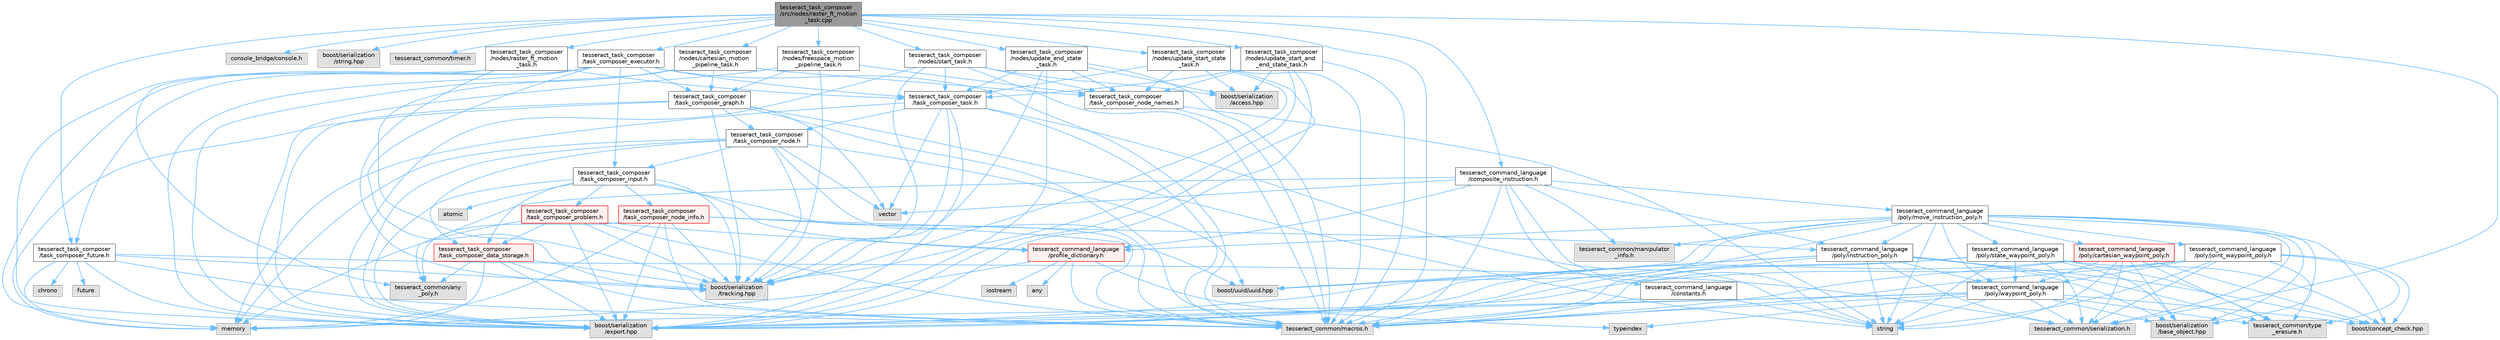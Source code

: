 digraph "tesseract_task_composer/src/nodes/raster_ft_motion_task.cpp"
{
 // LATEX_PDF_SIZE
  bgcolor="transparent";
  edge [fontname=Helvetica,fontsize=10,labelfontname=Helvetica,labelfontsize=10];
  node [fontname=Helvetica,fontsize=10,shape=box,height=0.2,width=0.4];
  Node1 [label="tesseract_task_composer\l/src/nodes/raster_ft_motion\l_task.cpp",height=0.2,width=0.4,color="gray40", fillcolor="grey60", style="filled", fontcolor="black",tooltip="Raster motion planning task with freespace transitions."];
  Node1 -> Node2 [color="steelblue1",style="solid"];
  Node2 [label="tesseract_common/macros.h",height=0.2,width=0.4,color="grey60", fillcolor="#E0E0E0", style="filled",tooltip=" "];
  Node1 -> Node3 [color="steelblue1",style="solid"];
  Node3 [label="console_bridge/console.h",height=0.2,width=0.4,color="grey60", fillcolor="#E0E0E0", style="filled",tooltip=" "];
  Node1 -> Node4 [color="steelblue1",style="solid"];
  Node4 [label="boost/serialization\l/string.hpp",height=0.2,width=0.4,color="grey60", fillcolor="#E0E0E0", style="filled",tooltip=" "];
  Node1 -> Node5 [color="steelblue1",style="solid"];
  Node5 [label="tesseract_common/timer.h",height=0.2,width=0.4,color="grey60", fillcolor="#E0E0E0", style="filled",tooltip=" "];
  Node1 -> Node6 [color="steelblue1",style="solid"];
  Node6 [label="tesseract_task_composer\l/task_composer_future.h",height=0.2,width=0.4,color="grey40", fillcolor="white", style="filled",URL="$dc/d59/task__composer__future_8h.html",tooltip="A task composer future."];
  Node6 -> Node2 [color="steelblue1",style="solid"];
  Node6 -> Node7 [color="steelblue1",style="solid"];
  Node7 [label="chrono",height=0.2,width=0.4,color="grey60", fillcolor="#E0E0E0", style="filled",tooltip=" "];
  Node6 -> Node8 [color="steelblue1",style="solid"];
  Node8 [label="future",height=0.2,width=0.4,color="grey60", fillcolor="#E0E0E0", style="filled",tooltip=" "];
  Node6 -> Node9 [color="steelblue1",style="solid"];
  Node9 [label="memory",height=0.2,width=0.4,color="grey60", fillcolor="#E0E0E0", style="filled",tooltip=" "];
  Node6 -> Node10 [color="steelblue1",style="solid"];
  Node10 [label="tesseract_common/serialization.h",height=0.2,width=0.4,color="grey60", fillcolor="#E0E0E0", style="filled",tooltip=" "];
  Node6 -> Node11 [color="steelblue1",style="solid"];
  Node11 [label="boost/serialization\l/export.hpp",height=0.2,width=0.4,color="grey60", fillcolor="#E0E0E0", style="filled",tooltip=" "];
  Node6 -> Node12 [color="steelblue1",style="solid"];
  Node12 [label="boost/serialization\l/tracking.hpp",height=0.2,width=0.4,color="grey60", fillcolor="#E0E0E0", style="filled",tooltip=" "];
  Node1 -> Node13 [color="steelblue1",style="solid"];
  Node13 [label="tesseract_task_composer\l/task_composer_executor.h",height=0.2,width=0.4,color="grey40", fillcolor="white", style="filled",URL="$d6/dab/task__composer__executor_8h.html",tooltip="The executor for executing task graphs."];
  Node13 -> Node2 [color="steelblue1",style="solid"];
  Node13 -> Node9 [color="steelblue1",style="solid"];
  Node13 -> Node14 [color="steelblue1",style="solid"];
  Node14 [label="tesseract_task_composer\l/task_composer_graph.h",height=0.2,width=0.4,color="grey40", fillcolor="white", style="filled",URL="$d4/d58/task__composer__graph_8h.html",tooltip="A task graph."];
  Node14 -> Node2 [color="steelblue1",style="solid"];
  Node14 -> Node15 [color="steelblue1",style="solid"];
  Node15 [label="string",height=0.2,width=0.4,color="grey60", fillcolor="#E0E0E0", style="filled",tooltip=" "];
  Node14 -> Node16 [color="steelblue1",style="solid"];
  Node16 [label="vector",height=0.2,width=0.4,color="grey60", fillcolor="#E0E0E0", style="filled",tooltip=" "];
  Node14 -> Node9 [color="steelblue1",style="solid"];
  Node14 -> Node17 [color="steelblue1",style="solid"];
  Node17 [label="tesseract_task_composer\l/task_composer_node.h",height=0.2,width=0.4,color="grey40", fillcolor="white", style="filled",URL="$da/dbe/task__composer__node_8h.html",tooltip="A node in the pipeline."];
  Node17 -> Node2 [color="steelblue1",style="solid"];
  Node17 -> Node9 [color="steelblue1",style="solid"];
  Node17 -> Node16 [color="steelblue1",style="solid"];
  Node17 -> Node18 [color="steelblue1",style="solid"];
  Node18 [label="boost/uuid/uuid.hpp",height=0.2,width=0.4,color="grey60", fillcolor="#E0E0E0", style="filled",tooltip=" "];
  Node17 -> Node19 [color="steelblue1",style="solid"];
  Node19 [label="tesseract_task_composer\l/task_composer_input.h",height=0.2,width=0.4,color="grey40", fillcolor="white", style="filled",URL="$db/ddf/task__composer__input_8h.html",tooltip="The input data structure to the pipeline."];
  Node19 -> Node2 [color="steelblue1",style="solid"];
  Node19 -> Node20 [color="steelblue1",style="solid"];
  Node20 [label="atomic",height=0.2,width=0.4,color="grey60", fillcolor="#E0E0E0", style="filled",tooltip=" "];
  Node19 -> Node21 [color="steelblue1",style="solid"];
  Node21 [label="tesseract_command_language\l/profile_dictionary.h",height=0.2,width=0.4,color="red", fillcolor="#FFF0F0", style="filled",URL="$dd/dd6/profile__dictionary_8h.html",tooltip="This is a profile dictionary for storing all profiles."];
  Node21 -> Node2 [color="steelblue1",style="solid"];
  Node21 -> Node22 [color="steelblue1",style="solid"];
  Node22 [label="any",height=0.2,width=0.4,color="grey60", fillcolor="#E0E0E0", style="filled",tooltip=" "];
  Node21 -> Node23 [color="steelblue1",style="solid"];
  Node23 [label="iostream",height=0.2,width=0.4,color="grey60", fillcolor="#E0E0E0", style="filled",tooltip=" "];
  Node21 -> Node24 [color="steelblue1",style="solid"];
  Node24 [label="typeindex",height=0.2,width=0.4,color="grey60", fillcolor="#E0E0E0", style="filled",tooltip=" "];
  Node21 -> Node9 [color="steelblue1",style="solid"];
  Node19 -> Node28 [color="steelblue1",style="solid"];
  Node28 [label="tesseract_task_composer\l/task_composer_data_storage.h",height=0.2,width=0.4,color="red", fillcolor="#FFF0F0", style="filled",URL="$dc/dc5/task__composer__data__storage_8h.html",tooltip="Data storage used when executing the pipeline."];
  Node28 -> Node2 [color="steelblue1",style="solid"];
  Node28 -> Node9 [color="steelblue1",style="solid"];
  Node28 -> Node29 [color="steelblue1",style="solid"];
  Node29 [label="tesseract_common/any\l_poly.h",height=0.2,width=0.4,color="grey60", fillcolor="#E0E0E0", style="filled",tooltip=" "];
  Node28 -> Node11 [color="steelblue1",style="solid"];
  Node28 -> Node12 [color="steelblue1",style="solid"];
  Node19 -> Node30 [color="steelblue1",style="solid"];
  Node30 [label="tesseract_task_composer\l/task_composer_node_info.h",height=0.2,width=0.4,color="red", fillcolor="#FFF0F0", style="filled",URL="$d7/d2c/task__composer__node__info_8h.html",tooltip="Task composer node info."];
  Node30 -> Node2 [color="steelblue1",style="solid"];
  Node30 -> Node9 [color="steelblue1",style="solid"];
  Node30 -> Node18 [color="steelblue1",style="solid"];
  Node30 -> Node33 [color="steelblue1",style="solid"];
  Node33 [label="tesseract_command_language\l/poly/instruction_poly.h",height=0.2,width=0.4,color="grey40", fillcolor="white", style="filled",URL="$d1/db1/instruction__poly_8h.html",tooltip=" "];
  Node33 -> Node2 [color="steelblue1",style="solid"];
  Node33 -> Node15 [color="steelblue1",style="solid"];
  Node33 -> Node34 [color="steelblue1",style="solid"];
  Node34 [label="boost/serialization\l/base_object.hpp",height=0.2,width=0.4,color="grey60", fillcolor="#E0E0E0", style="filled",tooltip=" "];
  Node33 -> Node11 [color="steelblue1",style="solid"];
  Node33 -> Node35 [color="steelblue1",style="solid"];
  Node35 [label="boost/concept_check.hpp",height=0.2,width=0.4,color="grey60", fillcolor="#E0E0E0", style="filled",tooltip=" "];
  Node33 -> Node18 [color="steelblue1",style="solid"];
  Node33 -> Node36 [color="steelblue1",style="solid"];
  Node36 [label="tesseract_command_language\l/poly/waypoint_poly.h",height=0.2,width=0.4,color="grey40", fillcolor="white", style="filled",URL="$d3/dc4/waypoint__poly_8h.html",tooltip=" "];
  Node36 -> Node2 [color="steelblue1",style="solid"];
  Node36 -> Node9 [color="steelblue1",style="solid"];
  Node36 -> Node15 [color="steelblue1",style="solid"];
  Node36 -> Node24 [color="steelblue1",style="solid"];
  Node36 -> Node34 [color="steelblue1",style="solid"];
  Node36 -> Node11 [color="steelblue1",style="solid"];
  Node36 -> Node35 [color="steelblue1",style="solid"];
  Node36 -> Node10 [color="steelblue1",style="solid"];
  Node36 -> Node37 [color="steelblue1",style="solid"];
  Node37 [label="tesseract_common/type\l_erasure.h",height=0.2,width=0.4,color="grey60", fillcolor="#E0E0E0", style="filled",tooltip=" "];
  Node33 -> Node10 [color="steelblue1",style="solid"];
  Node33 -> Node37 [color="steelblue1",style="solid"];
  Node30 -> Node29 [color="steelblue1",style="solid"];
  Node30 -> Node11 [color="steelblue1",style="solid"];
  Node30 -> Node12 [color="steelblue1",style="solid"];
  Node19 -> Node38 [color="steelblue1",style="solid"];
  Node38 [label="tesseract_task_composer\l/task_composer_problem.h",height=0.2,width=0.4,color="red", fillcolor="#FFF0F0", style="filled",URL="$d7/d6d/task__composer__problem_8h.html",tooltip="A task composer server problem."];
  Node38 -> Node2 [color="steelblue1",style="solid"];
  Node38 -> Node9 [color="steelblue1",style="solid"];
  Node38 -> Node21 [color="steelblue1",style="solid"];
  Node38 -> Node28 [color="steelblue1",style="solid"];
  Node38 -> Node11 [color="steelblue1",style="solid"];
  Node38 -> Node12 [color="steelblue1",style="solid"];
  Node19 -> Node11 [color="steelblue1",style="solid"];
  Node19 -> Node12 [color="steelblue1",style="solid"];
  Node17 -> Node28 [color="steelblue1",style="solid"];
  Node17 -> Node11 [color="steelblue1",style="solid"];
  Node17 -> Node12 [color="steelblue1",style="solid"];
  Node14 -> Node11 [color="steelblue1",style="solid"];
  Node14 -> Node12 [color="steelblue1",style="solid"];
  Node13 -> Node39 [color="steelblue1",style="solid"];
  Node39 [label="tesseract_task_composer\l/task_composer_task.h",height=0.2,width=0.4,color="grey40", fillcolor="white", style="filled",URL="$da/d71/task__composer__task_8h.html",tooltip="A task in the pipeline."];
  Node39 -> Node2 [color="steelblue1",style="solid"];
  Node39 -> Node15 [color="steelblue1",style="solid"];
  Node39 -> Node16 [color="steelblue1",style="solid"];
  Node39 -> Node9 [color="steelblue1",style="solid"];
  Node39 -> Node17 [color="steelblue1",style="solid"];
  Node39 -> Node11 [color="steelblue1",style="solid"];
  Node39 -> Node12 [color="steelblue1",style="solid"];
  Node13 -> Node19 [color="steelblue1",style="solid"];
  Node13 -> Node6 [color="steelblue1",style="solid"];
  Node13 -> Node11 [color="steelblue1",style="solid"];
  Node13 -> Node12 [color="steelblue1",style="solid"];
  Node1 -> Node40 [color="steelblue1",style="solid"];
  Node40 [label="tesseract_task_composer\l/nodes/raster_ft_motion\l_task.h",height=0.2,width=0.4,color="grey40", fillcolor="white", style="filled",URL="$df/d50/raster__ft__motion__task_8h.html",tooltip="Raster motion task with freespace transitions."];
  Node40 -> Node39 [color="steelblue1",style="solid"];
  Node40 -> Node29 [color="steelblue1",style="solid"];
  Node40 -> Node11 [color="steelblue1",style="solid"];
  Node40 -> Node12 [color="steelblue1",style="solid"];
  Node1 -> Node41 [color="steelblue1",style="solid"];
  Node41 [label="tesseract_task_composer\l/nodes/start_task.h",height=0.2,width=0.4,color="grey40", fillcolor="white", style="filled",URL="$d2/d48/start__task_8h.html",tooltip=" "];
  Node41 -> Node2 [color="steelblue1",style="solid"];
  Node41 -> Node42 [color="steelblue1",style="solid"];
  Node42 [label="boost/serialization\l/access.hpp",height=0.2,width=0.4,color="grey60", fillcolor="#E0E0E0", style="filled",tooltip=" "];
  Node41 -> Node39 [color="steelblue1",style="solid"];
  Node41 -> Node43 [color="steelblue1",style="solid"];
  Node43 [label="tesseract_task_composer\l/task_composer_node_names.h",height=0.2,width=0.4,color="grey40", fillcolor="white", style="filled",URL="$d3/da7/task__composer__node__names_8h.html",tooltip="Contains default node names."];
  Node43 -> Node2 [color="steelblue1",style="solid"];
  Node43 -> Node15 [color="steelblue1",style="solid"];
  Node41 -> Node11 [color="steelblue1",style="solid"];
  Node41 -> Node12 [color="steelblue1",style="solid"];
  Node1 -> Node44 [color="steelblue1",style="solid"];
  Node44 [label="tesseract_task_composer\l/nodes/cartesian_motion\l_pipeline_task.h",height=0.2,width=0.4,color="grey40", fillcolor="white", style="filled",URL="$d2/ded/cartesian__motion__pipeline__task_8h.html",tooltip="Cartesian motion planning pipeline."];
  Node44 -> Node14 [color="steelblue1",style="solid"];
  Node44 -> Node43 [color="steelblue1",style="solid"];
  Node44 -> Node11 [color="steelblue1",style="solid"];
  Node44 -> Node12 [color="steelblue1",style="solid"];
  Node1 -> Node45 [color="steelblue1",style="solid"];
  Node45 [label="tesseract_task_composer\l/nodes/freespace_motion\l_pipeline_task.h",height=0.2,width=0.4,color="grey40", fillcolor="white", style="filled",URL="$db/d7a/freespace__motion__pipeline__task_8h.html",tooltip=" "];
  Node45 -> Node14 [color="steelblue1",style="solid"];
  Node45 -> Node43 [color="steelblue1",style="solid"];
  Node45 -> Node11 [color="steelblue1",style="solid"];
  Node45 -> Node12 [color="steelblue1",style="solid"];
  Node1 -> Node46 [color="steelblue1",style="solid"];
  Node46 [label="tesseract_task_composer\l/nodes/update_start_and\l_end_state_task.h",height=0.2,width=0.4,color="grey40", fillcolor="white", style="filled",URL="$da/d4e/update__start__and__end__state__task_8h.html",tooltip=" "];
  Node46 -> Node2 [color="steelblue1",style="solid"];
  Node46 -> Node42 [color="steelblue1",style="solid"];
  Node46 -> Node39 [color="steelblue1",style="solid"];
  Node46 -> Node43 [color="steelblue1",style="solid"];
  Node46 -> Node11 [color="steelblue1",style="solid"];
  Node46 -> Node12 [color="steelblue1",style="solid"];
  Node1 -> Node47 [color="steelblue1",style="solid"];
  Node47 [label="tesseract_task_composer\l/nodes/update_end_state\l_task.h",height=0.2,width=0.4,color="grey40", fillcolor="white", style="filled",URL="$d4/d1c/update__end__state__task_8h.html",tooltip=" "];
  Node47 -> Node2 [color="steelblue1",style="solid"];
  Node47 -> Node42 [color="steelblue1",style="solid"];
  Node47 -> Node39 [color="steelblue1",style="solid"];
  Node47 -> Node43 [color="steelblue1",style="solid"];
  Node47 -> Node11 [color="steelblue1",style="solid"];
  Node47 -> Node12 [color="steelblue1",style="solid"];
  Node1 -> Node48 [color="steelblue1",style="solid"];
  Node48 [label="tesseract_task_composer\l/nodes/update_start_state\l_task.h",height=0.2,width=0.4,color="grey40", fillcolor="white", style="filled",URL="$d8/db2/update__start__state__task_8h.html",tooltip=" "];
  Node48 -> Node2 [color="steelblue1",style="solid"];
  Node48 -> Node42 [color="steelblue1",style="solid"];
  Node48 -> Node39 [color="steelblue1",style="solid"];
  Node48 -> Node43 [color="steelblue1",style="solid"];
  Node48 -> Node11 [color="steelblue1",style="solid"];
  Node48 -> Node12 [color="steelblue1",style="solid"];
  Node1 -> Node49 [color="steelblue1",style="solid"];
  Node49 [label="tesseract_command_language\l/composite_instruction.h",height=0.2,width=0.4,color="grey40", fillcolor="white", style="filled",URL="$d5/df7/composite__instruction_8h.html",tooltip=" "];
  Node49 -> Node2 [color="steelblue1",style="solid"];
  Node49 -> Node16 [color="steelblue1",style="solid"];
  Node49 -> Node15 [color="steelblue1",style="solid"];
  Node49 -> Node33 [color="steelblue1",style="solid"];
  Node49 -> Node50 [color="steelblue1",style="solid"];
  Node50 [label="tesseract_command_language\l/poly/move_instruction_poly.h",height=0.2,width=0.4,color="grey40", fillcolor="white", style="filled",URL="$dc/df1/move__instruction__poly_8h.html",tooltip="The move instruction interface."];
  Node50 -> Node2 [color="steelblue1",style="solid"];
  Node50 -> Node15 [color="steelblue1",style="solid"];
  Node50 -> Node34 [color="steelblue1",style="solid"];
  Node50 -> Node11 [color="steelblue1",style="solid"];
  Node50 -> Node35 [color="steelblue1",style="solid"];
  Node50 -> Node18 [color="steelblue1",style="solid"];
  Node50 -> Node33 [color="steelblue1",style="solid"];
  Node50 -> Node51 [color="steelblue1",style="solid"];
  Node51 [label="tesseract_command_language\l/poly/cartesian_waypoint_poly.h",height=0.2,width=0.4,color="red", fillcolor="#FFF0F0", style="filled",URL="$d7/df9/cartesian__waypoint__poly_8h.html",tooltip="The cartesian waypoint interface."];
  Node51 -> Node2 [color="steelblue1",style="solid"];
  Node51 -> Node15 [color="steelblue1",style="solid"];
  Node51 -> Node34 [color="steelblue1",style="solid"];
  Node51 -> Node11 [color="steelblue1",style="solid"];
  Node51 -> Node35 [color="steelblue1",style="solid"];
  Node51 -> Node36 [color="steelblue1",style="solid"];
  Node51 -> Node10 [color="steelblue1",style="solid"];
  Node51 -> Node37 [color="steelblue1",style="solid"];
  Node50 -> Node53 [color="steelblue1",style="solid"];
  Node53 [label="tesseract_command_language\l/poly/joint_waypoint_poly.h",height=0.2,width=0.4,color="grey40", fillcolor="white", style="filled",URL="$d1/d66/joint__waypoint__poly_8h.html",tooltip="The joint waypoint interface."];
  Node53 -> Node2 [color="steelblue1",style="solid"];
  Node53 -> Node15 [color="steelblue1",style="solid"];
  Node53 -> Node34 [color="steelblue1",style="solid"];
  Node53 -> Node11 [color="steelblue1",style="solid"];
  Node53 -> Node35 [color="steelblue1",style="solid"];
  Node53 -> Node36 [color="steelblue1",style="solid"];
  Node53 -> Node10 [color="steelblue1",style="solid"];
  Node53 -> Node37 [color="steelblue1",style="solid"];
  Node50 -> Node54 [color="steelblue1",style="solid"];
  Node54 [label="tesseract_command_language\l/poly/state_waypoint_poly.h",height=0.2,width=0.4,color="grey40", fillcolor="white", style="filled",URL="$d7/d22/state__waypoint__poly_8h.html",tooltip="The state waypoint interface."];
  Node54 -> Node2 [color="steelblue1",style="solid"];
  Node54 -> Node15 [color="steelblue1",style="solid"];
  Node54 -> Node34 [color="steelblue1",style="solid"];
  Node54 -> Node11 [color="steelblue1",style="solid"];
  Node54 -> Node35 [color="steelblue1",style="solid"];
  Node54 -> Node36 [color="steelblue1",style="solid"];
  Node54 -> Node10 [color="steelblue1",style="solid"];
  Node54 -> Node37 [color="steelblue1",style="solid"];
  Node50 -> Node36 [color="steelblue1",style="solid"];
  Node50 -> Node21 [color="steelblue1",style="solid"];
  Node50 -> Node55 [color="steelblue1",style="solid"];
  Node55 [label="tesseract_common/manipulator\l_info.h",height=0.2,width=0.4,color="grey60", fillcolor="#E0E0E0", style="filled",tooltip=" "];
  Node50 -> Node10 [color="steelblue1",style="solid"];
  Node50 -> Node37 [color="steelblue1",style="solid"];
  Node49 -> Node56 [color="steelblue1",style="solid"];
  Node56 [label="tesseract_command_language\l/constants.h",height=0.2,width=0.4,color="grey40", fillcolor="white", style="filled",URL="$d2/d6f/constants_8h.html",tooltip="Containst Tesseract Command Language constants."];
  Node56 -> Node2 [color="steelblue1",style="solid"];
  Node56 -> Node15 [color="steelblue1",style="solid"];
  Node49 -> Node21 [color="steelblue1",style="solid"];
  Node49 -> Node55 [color="steelblue1",style="solid"];
  Node49 -> Node29 [color="steelblue1",style="solid"];
  Node1 -> Node10 [color="steelblue1",style="solid"];
}
